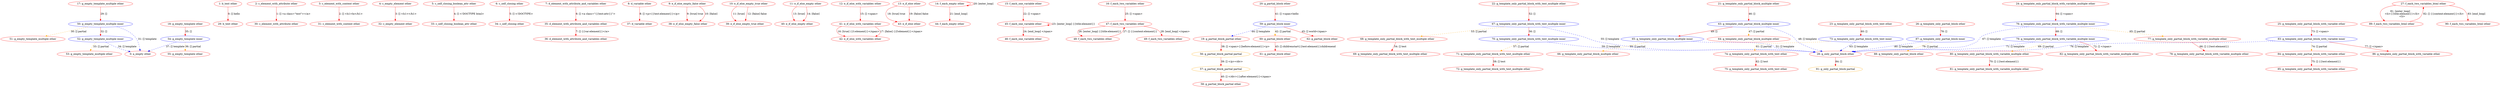 digraph {
    0 [ label = "0: a_empty other" color = red]
    1 [ label = "1: b_text other" color = red]
    2 [ label = "2: c_element_with_attribute other" color = red]
    3 [ label = "3: c_element_with_content other" color = red]
    4 [ label = "4: c_empty_element other" color = red]
    5 [ label = "5: c_self_closing_boolean_attr other" color = red]
    6 [ label = "6: c_self_closing other" color = red]
    7 [ label = "7: d_element_with_attribute_and_variables other" color = red]
    8 [ label = "8: d_variable other" color = red]
    9 [ label = "9: e_if_else_empty_false other" color = red]
    10 [ label = "10: e_if_else_empty_true other" color = red]
    11 [ label = "11: e_if_else_empty other" color = red]
    12 [ label = "12: e_if_else_with_variables other" color = red]
    13 [ label = "13: e_if_else other" color = red]
    14 [ label = "14: f_each_empty other" color = red]
    15 [ label = "15: f_each_one_variable other" color = red]
    16 [ label = "16: f_each_two_variables other" color = red]
    17 [ label = "17: g_empty_template_multiple other" color = red]
    18 [ label = "18: g_empty_template other" color = red]
    19 [ label = "19: g_partial_block_partial other" color = red]
    20 [ label = "20: g_partial_block other" color = red]
    21 [ label = "21: g_template_only_partial_block_multiple other" color = red]
    22 [ label = "22: g_template_only_partial_block_with_text_multiple other" color = red]
    23 [ label = "23: g_template_only_partial_block_with_text other" color = red]
    24 [ label = "24: g_template_only_partial_block_with_variable_multiple other" color = red]
    25 [ label = "25: g_template_only_partial_block_with_variable other" color = red]
    26 [ label = "26: g_template_only_partial_block other" color = red]
    27 [ label = "27: f_each_two_variables_html other" color = red]
    28 [ label = "28: g_only_partial_block other" color = red]
    29 [ label = "29: b_text other" color = red]
    30 [ label = "30: c_element_with_attribute other" color = red]
    31 [ label = "31: c_element_with_content other" color = red]
    32 [ label = "32: c_empty_element other" color = red]
    33 [ label = "33: c_self_closing_boolean_attr other" color = red]
    34 [ label = "34: c_self_closing other" color = red]
    35 [ label = "35: d_element_with_attribute_and_variables other" color = red]
    36 [ label = "36: d_element_with_attribute_and_variables other" color = red]
    37 [ label = "37: d_variable other" color = red]
    38 [ label = "38: e_if_else_empty_false other" color = red]
    39 [ label = "39: e_if_else_empty_true other" color = red]
    40 [ label = "40: e_if_else_empty other" color = red]
    41 [ label = "41: e_if_else_with_variables other" color = red]
    42 [ label = "42: e_if_else_with_variables other" color = red]
    43 [ label = "43: e_if_else other" color = red]
    44 [ label = "44: f_each_empty other" color = red]
    45 [ label = "45: f_each_one_variable other" color = red]
    46 [ label = "46: f_each_one_variable other" color = red]
    47 [ label = "47: f_each_two_variables other" color = red]
    48 [ label = "48: f_each_two_variables other" color = red]
    49 [ label = "49: f_each_two_variables other" color = red]
    50 [ label = "50: g_empty_template_multiple inner" color = blue]
    51 [ label = "51: g_empty_template_multiple other" color = red]
    52 [ label = "52: g_empty_template_multiple inner" color = blue]
    53 [ label = "53: g_empty_template_multiple other" color = red]
    54 [ label = "54: g_empty_template inner" color = blue]
    55 [ label = "55: g_empty_template other" color = red]
    56 [ label = "56: g_partial_block_partial partial" color = orange]
    57 [ label = "57: g_partial_block_partial partial" color = orange]
    58 [ label = "58: g_partial_block_partial other" color = red]
    59 [ label = "59: g_partial_block inner" color = blue]
    60 [ label = "60: g_partial_block other" color = red]
    61 [ label = "61: g_partial_block other" color = red]
    62 [ label = "62: g_partial_block other" color = red]
    63 [ label = "63: g_template_only_partial_block_multiple inner" color = blue]
    64 [ label = "64: g_template_only_partial_block_multiple other" color = red]
    65 [ label = "65: g_template_only_partial_block_multiple inner" color = blue]
    66 [ label = "66: g_template_only_partial_block_multiple other" color = red]
    67 [ label = "67: g_template_only_partial_block_with_text_multiple inner" color = blue]
    68 [ label = "68: g_template_only_partial_block_with_text_multiple other" color = red]
    69 [ label = "69: g_template_only_partial_block_with_text_multiple other" color = red]
    70 [ label = "70: g_template_only_partial_block_with_text_multiple inner" color = blue]
    71 [ label = "71: g_template_only_partial_block_with_text_multiple other" color = red]
    72 [ label = "72: g_template_only_partial_block_with_text_multiple other" color = red]
    73 [ label = "73: g_template_only_partial_block_with_text inner" color = blue]
    74 [ label = "74: g_template_only_partial_block_with_text other" color = red]
    75 [ label = "75: g_template_only_partial_block_with_text other" color = red]
    76 [ label = "76: g_template_only_partial_block_with_variable_multiple inner" color = blue]
    77 [ label = "77: g_template_only_partial_block_with_variable_multiple other" color = red]
    78 [ label = "78: g_template_only_partial_block_with_variable_multiple other" color = red]
    79 [ label = "79: g_template_only_partial_block_with_variable_multiple inner" color = blue]
    80 [ label = "80: g_template_only_partial_block_with_variable_multiple other" color = red]
    81 [ label = "81: g_template_only_partial_block_with_variable_multiple other" color = red]
    82 [ label = "82: g_template_only_partial_block_with_variable_multiple other" color = red]
    83 [ label = "83: g_template_only_partial_block_with_variable inner" color = blue]
    84 [ label = "84: g_template_only_partial_block_with_variable other" color = red]
    85 [ label = "85: g_template_only_partial_block_with_variable other" color = red]
    86 [ label = "86: g_template_only_partial_block_with_variable other" color = red]
    87 [ label = "87: g_template_only_partial_block inner" color = blue]
    88 [ label = "88: g_template_only_partial_block other" color = red]
    89 [ label = "89: f_each_two_variables_html other" color = red]
    90 [ label = "90: f_each_two_variables_html other" color = red]
    91 [ label = "91: g_only_partial_block partial" color = orange]
    1 -> 29 [ label = "0: [] hello" color = red]
    2 -> 30 [ label = "1: [] <a class=\"test\"></a>" color = red]
    3 -> 31 [ label = "2: [] <h1>hi</h1>" color = red]
    4 -> 32 [ label = "3: [] <h1></h1>" color = red]
    5 -> 33 [ label = "4: [] <!DOCTYPE html>" color = red]
    6 -> 34 [ label = "5: [] <!DOCTYPE>" color = red]
    7 -> 35 [ label = "6: [] <a class=\"{{test:attr}}\">" color = red]
    35 -> 36 [ label = "7: [] {{var:element}}</a>" color = red]
    8 -> 37 [ label = "8: [] <p>{{test:element}}</p>" color = red]
    9 -> 38 [ label = "9: [true] true" color = red]
    9 -> 38 [ label = "10: [false] " color = red]
    10 -> 39 [ label = "11: [true] " color = red]
    10 -> 39 [ label = "12: [false] false" color = red]
    11 -> 40 [ label = "13: [true] " color = red]
    11 -> 40 [ label = "14: [false] " color = red]
    12 -> 41 [ label = "15: [] <span>" color = red]
    41 -> 42 [ label = "16: [true] {{t:element}}</span>" color = red]
    41 -> 42 [ label = "17: [false] {{f:element}}</span>" color = red]
    13 -> 43 [ label = "18: [true] true" color = red]
    13 -> 43 [ label = "19: [false] false" color = red]
    14 -> 14 [ label = "20: [enter_loop] " color = red]
    14 -> 44 [ label = "21: [end_loop] " color = red]
    15 -> 45 [ label = "22: [] <span>" color = red]
    45 -> 45 [ label = "23: [enter_loop] {{title:element}}" color = red]
    45 -> 46 [ label = "24: [end_loop] </span>" color = red]
    16 -> 47 [ label = "25: [] <span>" color = red]
    47 -> 48 [ label = "26: [enter_loop] {{title:element}}" color = red]
    48 -> 47 [ label = "27: [] {{content:element}}" color = red]
    47 -> 49 [ label = "28: [end_loop] </span>" color = red]
    17 -> 50 [ label = "29: [] " color = red]
    50 -> 51 [ label = "30: [] partial" style = dashed color = orange]
    50 -> 0 [ label = "31: [] template" style = dashed color = blue]
    50 -> 52 [ label = "32: [] " color = red]
    52 -> 53 [ label = "33: [] partial" style = dashed color = orange]
    52 -> 0 [ label = "34: [] template" style = dashed color = blue]
    18 -> 54 [ label = "35: [] " color = red]
    54 -> 55 [ label = "36: [] partial" style = dashed color = orange]
    54 -> 0 [ label = "37: [] template" style = dashed color = blue]
    19 -> 56 [ label = "38: [] <span>{{before:element}}<p>" color = red]
    56 -> 57 [ label = "39: [] </p><div>" color = red]
    57 -> 58 [ label = "40: [] </div>{{after:element}}</span>" color = red]
    20 -> 59 [ label = "41: [] <span>hello" color = red]
    59 -> 60 [ label = "42: [] partial" style = dashed color = orange]
    60 -> 61 [ label = "43: [] childrenstart{{test:element}}childrenend" color = red]
    59 -> 19 [ label = "44: [] template" style = dashed color = blue]
    59 -> 62 [ label = "45: [] world</span>" color = red]
    21 -> 63 [ label = "46: [] " color = red]
    63 -> 64 [ label = "47: [] partial" style = dashed color = orange]
    63 -> 28 [ label = "48: [] template" style = dashed color = blue]
    63 -> 65 [ label = "49: [] " color = red]
    65 -> 66 [ label = "50: [] partial" style = dashed color = orange]
    65 -> 28 [ label = "51: [] template" style = dashed color = blue]
    22 -> 67 [ label = "52: [] " color = red]
    67 -> 68 [ label = "53: [] partial" style = dashed color = orange]
    68 -> 69 [ label = "54: [] test" color = red]
    67 -> 28 [ label = "55: [] template" style = dashed color = blue]
    67 -> 70 [ label = "56: [] " color = red]
    70 -> 71 [ label = "57: [] partial" style = dashed color = orange]
    71 -> 72 [ label = "58: [] test" color = red]
    70 -> 28 [ label = "59: [] template" style = dashed color = blue]
    23 -> 73 [ label = "60: [] " color = red]
    73 -> 74 [ label = "61: [] partial" style = dashed color = orange]
    74 -> 75 [ label = "62: [] test" color = red]
    73 -> 28 [ label = "63: [] template" style = dashed color = blue]
    24 -> 76 [ label = "64: [] <span>" color = red]
    76 -> 77 [ label = "65: [] partial" style = dashed color = orange]
    77 -> 78 [ label = "66: [] {{test:element}}" color = red]
    76 -> 28 [ label = "67: [] template" style = dashed color = blue]
    76 -> 79 [ label = "68: [] " color = red]
    79 -> 80 [ label = "69: [] partial" style = dashed color = orange]
    80 -> 81 [ label = "70: [] {{test:element}}" color = red]
    79 -> 28 [ label = "71: [] template" style = dashed color = blue]
    79 -> 82 [ label = "72: [] </span>" color = red]
    25 -> 83 [ label = "73: [] <span>" color = red]
    83 -> 84 [ label = "74: [] partial" style = dashed color = orange]
    84 -> 85 [ label = "75: [] {{test:element}}" color = red]
    83 -> 28 [ label = "76: [] template" style = dashed color = blue]
    83 -> 86 [ label = "77: [] </span>" color = red]
    26 -> 87 [ label = "78: [] " color = red]
    87 -> 88 [ label = "79: [] partial" style = dashed color = orange]
    87 -> 28 [ label = "80: [] template" style = dashed color = blue]
    27 -> 89 [ label = "81: [enter_loop] 
    <li>{{title:element}}</li>
    <li>" color = red]
    89 -> 27 [ label = "82: [] {{content:element}}</li>
" color = red]
    27 -> 90 [ label = "83: [end_loop] " color = red]
    28 -> 91 [ label = "84: [] " color = red]
}
